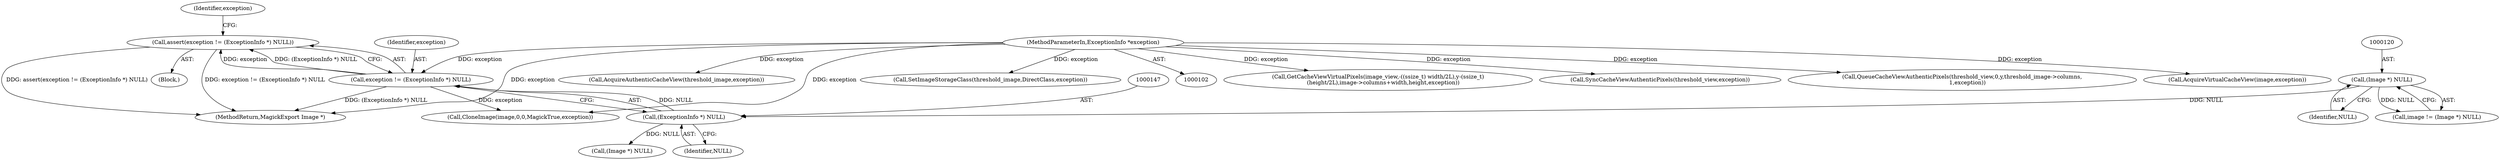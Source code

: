 digraph "0_ImageMagick6_604588fc35c7585abb7a9e71f69bb82e4389fefc@API" {
"1000143" [label="(Call,assert(exception != (ExceptionInfo *) NULL))"];
"1000144" [label="(Call,exception != (ExceptionInfo *) NULL)"];
"1000107" [label="(MethodParameterIn,ExceptionInfo *exception)"];
"1000146" [label="(Call,(ExceptionInfo *) NULL)"];
"1000119" [label="(Call,(Image *) NULL)"];
"1000251" [label="(Call,GetCacheViewVirtualPixels(image_view,-((ssize_t) width/2L),y-(ssize_t)\n      (height/2L),image->columns+width,height,exception))"];
"1000166" [label="(Call,(Image *) NULL)"];
"1000107" [label="(MethodParameterIn,ExceptionInfo *exception)"];
"1000622" [label="(Call,SyncCacheViewAuthenticPixels(threshold_view,exception))"];
"1000119" [label="(Call,(Image *) NULL)"];
"1000275" [label="(Call,QueueCacheViewAuthenticPixels(threshold_view,0,y,threshold_image->columns,\n      1,exception))"];
"1000213" [label="(Call,AcquireVirtualCacheView(image,exception))"];
"1000218" [label="(Call,AcquireAuthenticCacheView(threshold_image,exception))"];
"1000682" [label="(MethodReturn,MagickExport Image *)"];
"1000152" [label="(Identifier,exception)"];
"1000157" [label="(Call,CloneImage(image,0,0,MagickTrue,exception))"];
"1000145" [label="(Identifier,exception)"];
"1000117" [label="(Call,image != (Image *) NULL)"];
"1000143" [label="(Call,assert(exception != (ExceptionInfo *) NULL))"];
"1000121" [label="(Identifier,NULL)"];
"1000144" [label="(Call,exception != (ExceptionInfo *) NULL)"];
"1000146" [label="(Call,(ExceptionInfo *) NULL)"];
"1000108" [label="(Block,)"];
"1000181" [label="(Call,SetImageStorageClass(threshold_image,DirectClass,exception))"];
"1000148" [label="(Identifier,NULL)"];
"1000143" -> "1000108"  [label="AST: "];
"1000143" -> "1000144"  [label="CFG: "];
"1000144" -> "1000143"  [label="AST: "];
"1000152" -> "1000143"  [label="CFG: "];
"1000143" -> "1000682"  [label="DDG: exception != (ExceptionInfo *) NULL"];
"1000143" -> "1000682"  [label="DDG: assert(exception != (ExceptionInfo *) NULL)"];
"1000144" -> "1000143"  [label="DDG: exception"];
"1000144" -> "1000143"  [label="DDG: (ExceptionInfo *) NULL"];
"1000144" -> "1000146"  [label="CFG: "];
"1000145" -> "1000144"  [label="AST: "];
"1000146" -> "1000144"  [label="AST: "];
"1000144" -> "1000682"  [label="DDG: (ExceptionInfo *) NULL"];
"1000107" -> "1000144"  [label="DDG: exception"];
"1000146" -> "1000144"  [label="DDG: NULL"];
"1000144" -> "1000157"  [label="DDG: exception"];
"1000107" -> "1000102"  [label="AST: "];
"1000107" -> "1000682"  [label="DDG: exception"];
"1000107" -> "1000157"  [label="DDG: exception"];
"1000107" -> "1000181"  [label="DDG: exception"];
"1000107" -> "1000213"  [label="DDG: exception"];
"1000107" -> "1000218"  [label="DDG: exception"];
"1000107" -> "1000251"  [label="DDG: exception"];
"1000107" -> "1000275"  [label="DDG: exception"];
"1000107" -> "1000622"  [label="DDG: exception"];
"1000146" -> "1000148"  [label="CFG: "];
"1000147" -> "1000146"  [label="AST: "];
"1000148" -> "1000146"  [label="AST: "];
"1000119" -> "1000146"  [label="DDG: NULL"];
"1000146" -> "1000166"  [label="DDG: NULL"];
"1000119" -> "1000117"  [label="AST: "];
"1000119" -> "1000121"  [label="CFG: "];
"1000120" -> "1000119"  [label="AST: "];
"1000121" -> "1000119"  [label="AST: "];
"1000117" -> "1000119"  [label="CFG: "];
"1000119" -> "1000117"  [label="DDG: NULL"];
}
